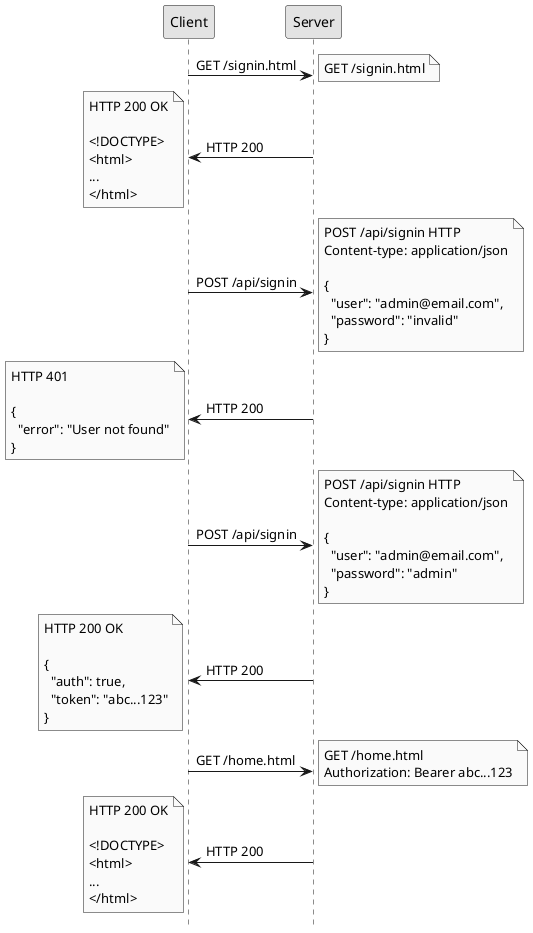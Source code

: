 @startuml
' https://www.planttext.com/
hide footbox
skinparam monochrome true

Client -> Server: GET /signin.html
note right: GET /signin.html
Server -> Client: HTTP 200
note left: HTTP 200 OK\n\n<!DOCTYPE>\n<html>\n...\n</html>

Client -> Server: POST /api/signin
note right: POST /api/signin HTTP\nContent-type: application/json\n\n{\n  "user": "admin@email.com",\n  "password": "invalid"\n}
Server -> Client: HTTP 200
note left: HTTP 401\n\n{\n  "error": "User not found"\n}

Client -> Server: POST /api/signin
note right: POST /api/signin HTTP\nContent-type: application/json\n\n{\n  "user": "admin@email.com",\n  "password": "admin"\n}
Server -> Client: HTTP 200
note left: HTTP 200 OK\n\n{\n  "auth": true,\n  "token": "abc...123"\n}

Client -> Server: GET /home.html
note right: GET /home.html\nAuthorization: Bearer abc...123
Server -> Client: HTTP 200
note left: HTTP 200 OK\n\n<!DOCTYPE>\n<html>\n...\n</html>
@enduml
